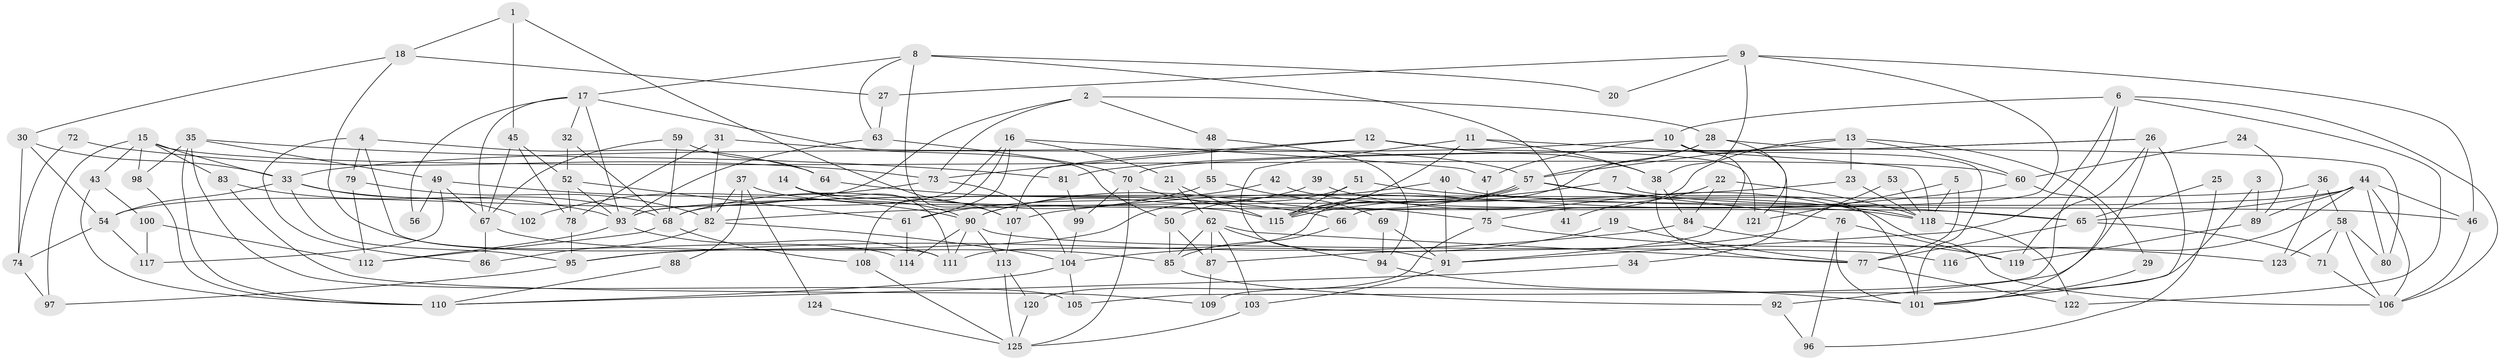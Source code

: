 // coarse degree distribution, {5: 0.15584415584415584, 7: 0.14285714285714285, 2: 0.09090909090909091, 3: 0.16883116883116883, 6: 0.11688311688311688, 4: 0.18181818181818182, 8: 0.09090909090909091, 9: 0.03896103896103896, 11: 0.012987012987012988}
// Generated by graph-tools (version 1.1) at 2025/52/02/27/25 19:52:04]
// undirected, 125 vertices, 250 edges
graph export_dot {
graph [start="1"]
  node [color=gray90,style=filled];
  1;
  2;
  3;
  4;
  5;
  6;
  7;
  8;
  9;
  10;
  11;
  12;
  13;
  14;
  15;
  16;
  17;
  18;
  19;
  20;
  21;
  22;
  23;
  24;
  25;
  26;
  27;
  28;
  29;
  30;
  31;
  32;
  33;
  34;
  35;
  36;
  37;
  38;
  39;
  40;
  41;
  42;
  43;
  44;
  45;
  46;
  47;
  48;
  49;
  50;
  51;
  52;
  53;
  54;
  55;
  56;
  57;
  58;
  59;
  60;
  61;
  62;
  63;
  64;
  65;
  66;
  67;
  68;
  69;
  70;
  71;
  72;
  73;
  74;
  75;
  76;
  77;
  78;
  79;
  80;
  81;
  82;
  83;
  84;
  85;
  86;
  87;
  88;
  89;
  90;
  91;
  92;
  93;
  94;
  95;
  96;
  97;
  98;
  99;
  100;
  101;
  102;
  103;
  104;
  105;
  106;
  107;
  108;
  109;
  110;
  111;
  112;
  113;
  114;
  115;
  116;
  117;
  118;
  119;
  120;
  121;
  122;
  123;
  124;
  125;
  1 -- 107;
  1 -- 18;
  1 -- 45;
  2 -- 73;
  2 -- 54;
  2 -- 28;
  2 -- 48;
  3 -- 89;
  3 -- 109;
  4 -- 64;
  4 -- 79;
  4 -- 86;
  4 -- 111;
  5 -- 118;
  5 -- 77;
  5 -- 121;
  6 -- 122;
  6 -- 106;
  6 -- 10;
  6 -- 91;
  6 -- 105;
  7 -- 101;
  7 -- 115;
  8 -- 107;
  8 -- 17;
  8 -- 20;
  8 -- 41;
  8 -- 63;
  9 -- 46;
  9 -- 27;
  9 -- 20;
  9 -- 38;
  9 -- 66;
  10 -- 47;
  10 -- 33;
  10 -- 34;
  10 -- 91;
  10 -- 101;
  11 -- 91;
  11 -- 38;
  11 -- 115;
  11 -- 118;
  12 -- 121;
  12 -- 38;
  12 -- 73;
  12 -- 107;
  13 -- 57;
  13 -- 60;
  13 -- 23;
  13 -- 29;
  13 -- 75;
  14 -- 111;
  14 -- 65;
  14 -- 90;
  15 -- 60;
  15 -- 98;
  15 -- 33;
  15 -- 43;
  15 -- 83;
  15 -- 97;
  16 -- 93;
  16 -- 21;
  16 -- 47;
  16 -- 61;
  16 -- 108;
  17 -- 32;
  17 -- 67;
  17 -- 50;
  17 -- 56;
  17 -- 93;
  18 -- 30;
  18 -- 114;
  18 -- 27;
  19 -- 77;
  19 -- 104;
  21 -- 62;
  21 -- 115;
  22 -- 118;
  22 -- 84;
  22 -- 41;
  23 -- 118;
  23 -- 82;
  24 -- 60;
  24 -- 89;
  25 -- 96;
  25 -- 65;
  26 -- 70;
  26 -- 119;
  26 -- 81;
  26 -- 92;
  26 -- 101;
  27 -- 63;
  28 -- 57;
  28 -- 80;
  28 -- 111;
  28 -- 121;
  29 -- 101;
  30 -- 74;
  30 -- 33;
  30 -- 54;
  31 -- 82;
  31 -- 57;
  31 -- 78;
  32 -- 52;
  32 -- 68;
  33 -- 54;
  33 -- 68;
  33 -- 95;
  33 -- 102;
  34 -- 110;
  35 -- 110;
  35 -- 49;
  35 -- 81;
  35 -- 98;
  35 -- 105;
  36 -- 93;
  36 -- 58;
  36 -- 123;
  37 -- 82;
  37 -- 115;
  37 -- 88;
  37 -- 124;
  38 -- 77;
  38 -- 84;
  39 -- 106;
  39 -- 90;
  40 -- 50;
  40 -- 91;
  40 -- 46;
  42 -- 118;
  42 -- 61;
  43 -- 100;
  43 -- 110;
  44 -- 46;
  44 -- 65;
  44 -- 68;
  44 -- 80;
  44 -- 89;
  44 -- 106;
  44 -- 116;
  45 -- 52;
  45 -- 67;
  45 -- 78;
  46 -- 106;
  47 -- 75;
  48 -- 55;
  48 -- 94;
  49 -- 90;
  49 -- 67;
  49 -- 56;
  49 -- 117;
  50 -- 85;
  50 -- 87;
  51 -- 95;
  51 -- 115;
  51 -- 118;
  52 -- 93;
  52 -- 78;
  52 -- 61;
  53 -- 87;
  53 -- 118;
  54 -- 74;
  54 -- 117;
  55 -- 69;
  55 -- 68;
  57 -- 115;
  57 -- 115;
  57 -- 90;
  57 -- 65;
  57 -- 76;
  58 -- 123;
  58 -- 80;
  58 -- 71;
  58 -- 106;
  59 -- 67;
  59 -- 68;
  59 -- 64;
  60 -- 107;
  60 -- 101;
  61 -- 114;
  62 -- 103;
  62 -- 94;
  62 -- 77;
  62 -- 85;
  62 -- 87;
  63 -- 93;
  63 -- 70;
  64 -- 66;
  65 -- 71;
  65 -- 77;
  66 -- 85;
  67 -- 86;
  67 -- 85;
  68 -- 108;
  68 -- 112;
  69 -- 94;
  69 -- 91;
  70 -- 125;
  70 -- 75;
  70 -- 99;
  71 -- 106;
  72 -- 73;
  72 -- 74;
  73 -- 104;
  73 -- 102;
  74 -- 97;
  75 -- 120;
  75 -- 123;
  76 -- 101;
  76 -- 96;
  76 -- 119;
  77 -- 122;
  78 -- 95;
  79 -- 112;
  79 -- 82;
  81 -- 99;
  82 -- 104;
  82 -- 86;
  83 -- 93;
  83 -- 109;
  84 -- 95;
  84 -- 119;
  85 -- 92;
  87 -- 109;
  88 -- 110;
  89 -- 119;
  90 -- 111;
  90 -- 113;
  90 -- 114;
  90 -- 116;
  91 -- 103;
  92 -- 96;
  93 -- 111;
  93 -- 112;
  94 -- 101;
  95 -- 97;
  98 -- 110;
  99 -- 104;
  100 -- 117;
  100 -- 112;
  103 -- 125;
  104 -- 105;
  104 -- 110;
  107 -- 113;
  108 -- 125;
  113 -- 125;
  113 -- 120;
  118 -- 122;
  120 -- 125;
  124 -- 125;
}
